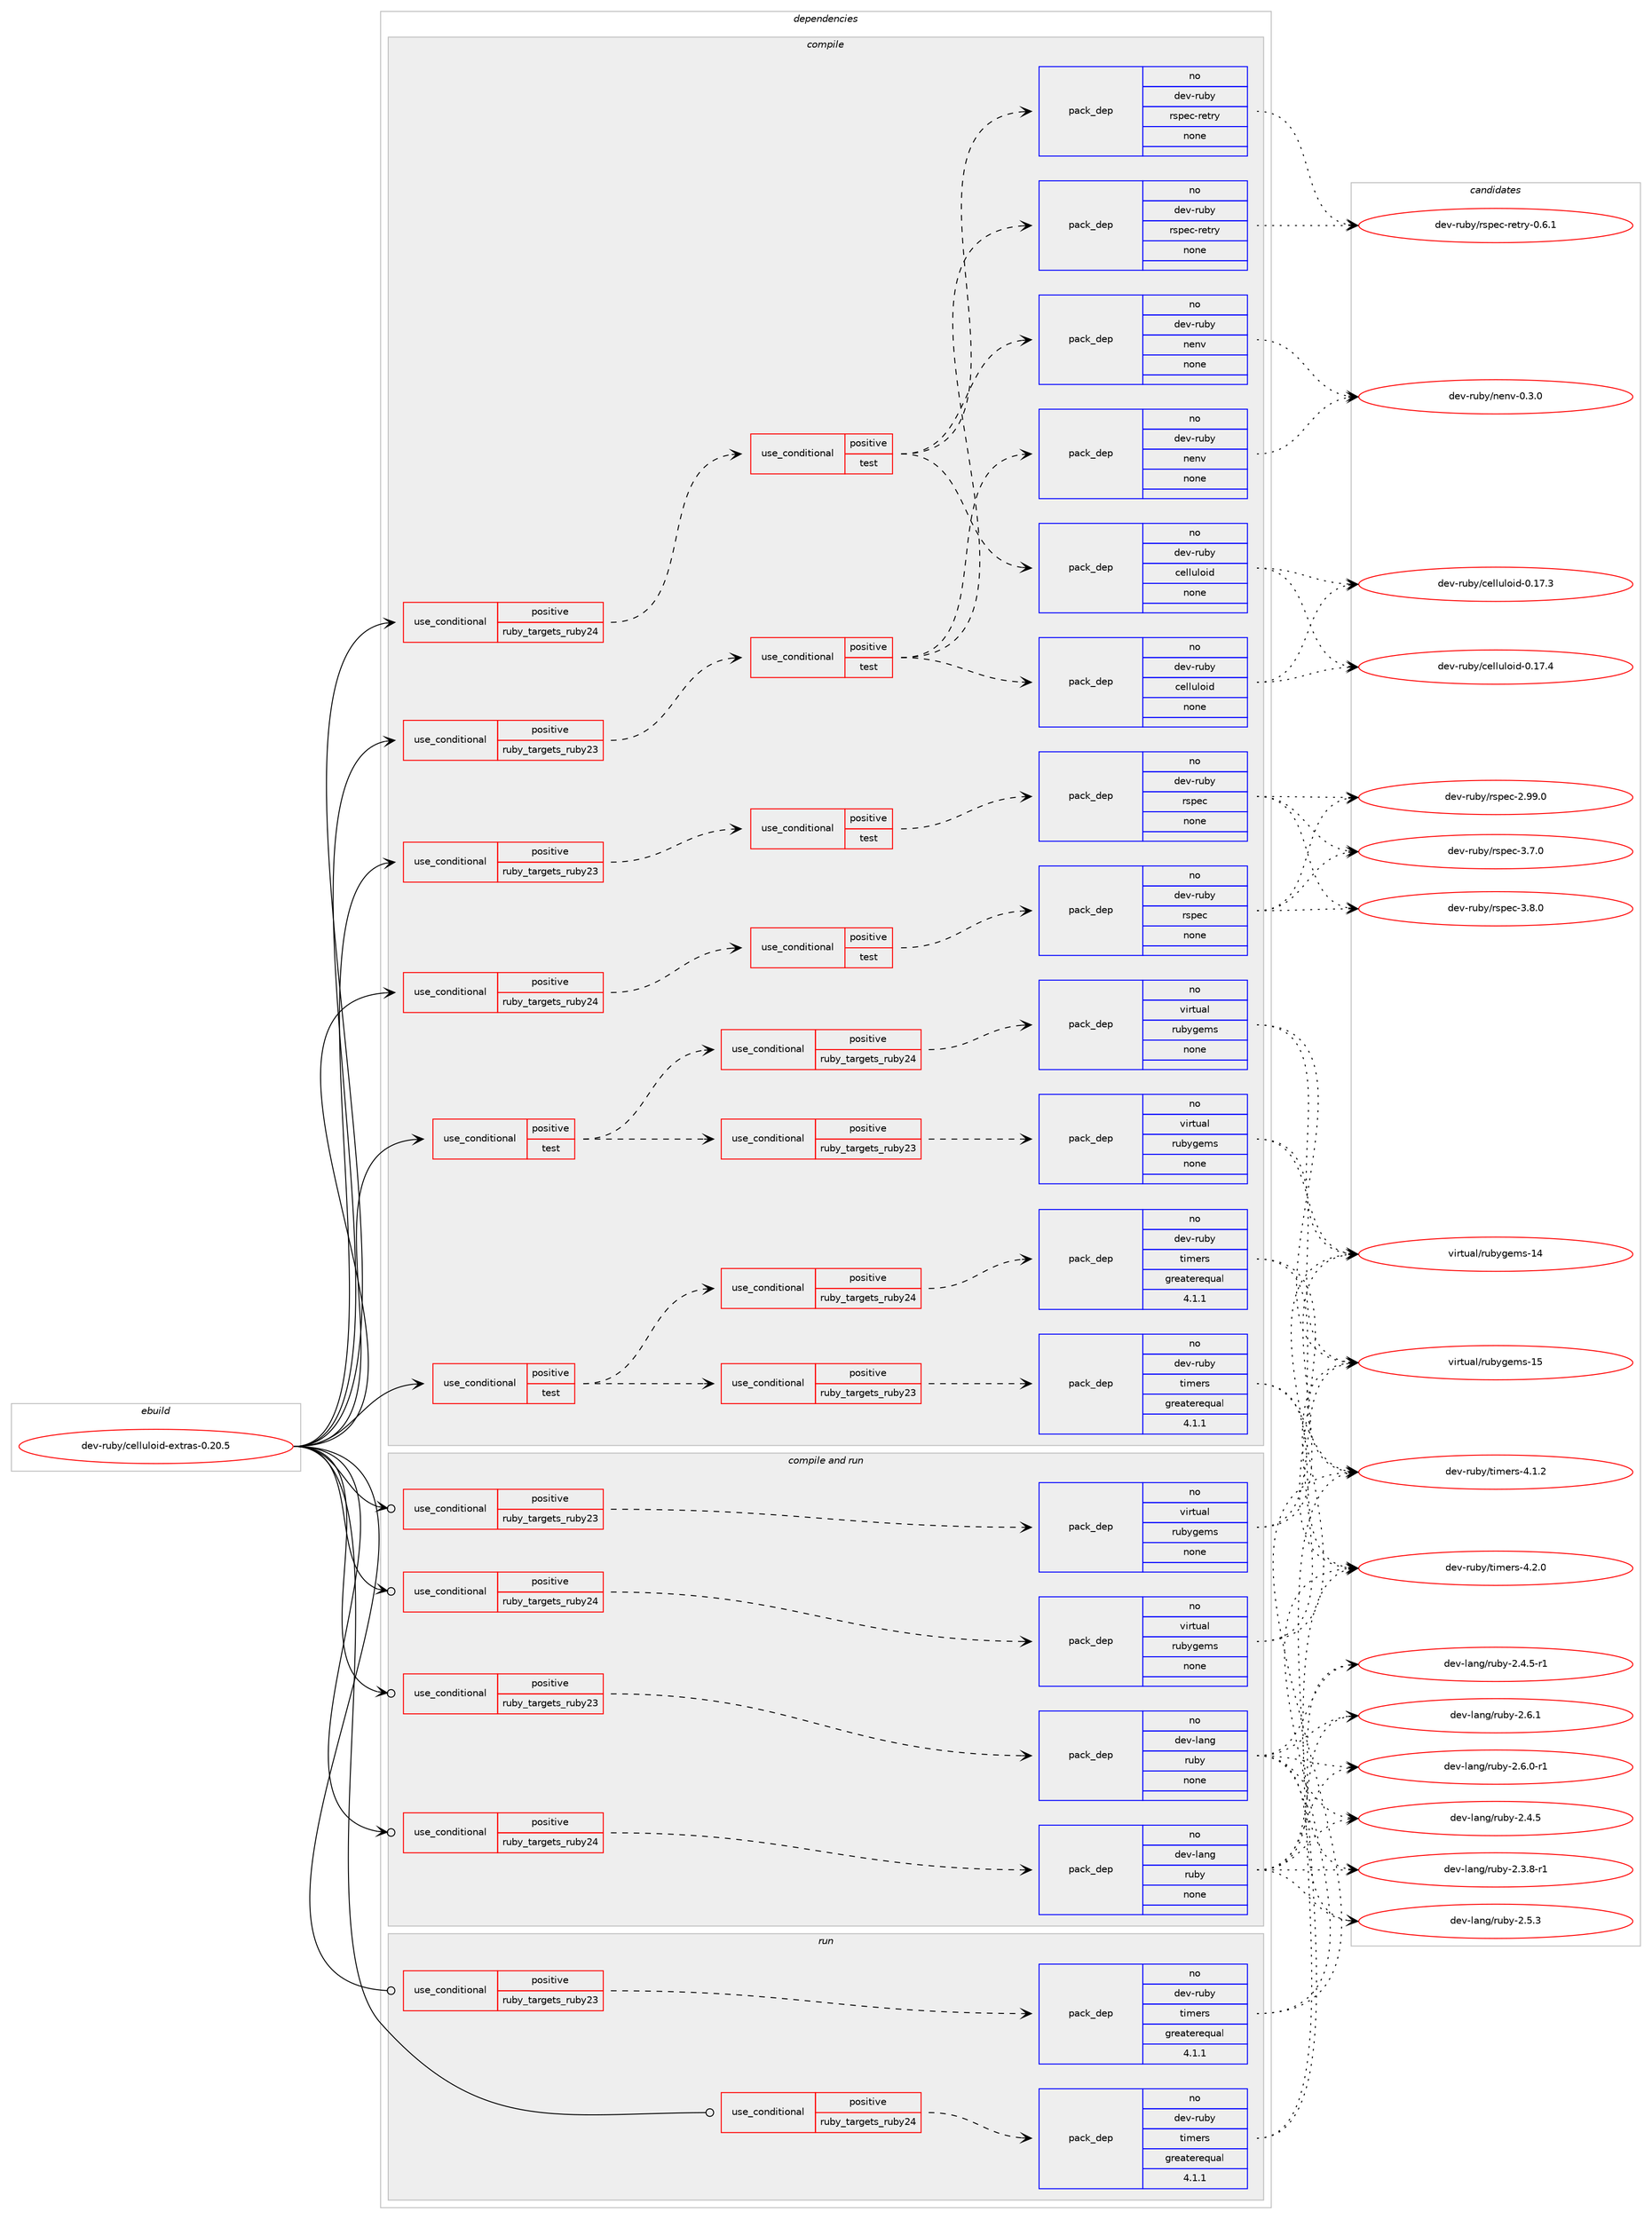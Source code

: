 digraph prolog {

# *************
# Graph options
# *************

newrank=true;
concentrate=true;
compound=true;
graph [rankdir=LR,fontname=Helvetica,fontsize=10,ranksep=1.5];#, ranksep=2.5, nodesep=0.2];
edge  [arrowhead=vee];
node  [fontname=Helvetica,fontsize=10];

# **********
# The ebuild
# **********

subgraph cluster_leftcol {
color=gray;
rank=same;
label=<<i>ebuild</i>>;
id [label="dev-ruby/celluloid-extras-0.20.5", color=red, width=4, href="../dev-ruby/celluloid-extras-0.20.5.svg"];
}

# ****************
# The dependencies
# ****************

subgraph cluster_midcol {
color=gray;
label=<<i>dependencies</i>>;
subgraph cluster_compile {
fillcolor="#eeeeee";
style=filled;
label=<<i>compile</i>>;
subgraph cond395978 {
dependency1486207 [label=<<TABLE BORDER="0" CELLBORDER="1" CELLSPACING="0" CELLPADDING="4"><TR><TD ROWSPAN="3" CELLPADDING="10">use_conditional</TD></TR><TR><TD>positive</TD></TR><TR><TD>ruby_targets_ruby23</TD></TR></TABLE>>, shape=none, color=red];
subgraph cond395979 {
dependency1486208 [label=<<TABLE BORDER="0" CELLBORDER="1" CELLSPACING="0" CELLPADDING="4"><TR><TD ROWSPAN="3" CELLPADDING="10">use_conditional</TD></TR><TR><TD>positive</TD></TR><TR><TD>test</TD></TR></TABLE>>, shape=none, color=red];
subgraph pack1066785 {
dependency1486209 [label=<<TABLE BORDER="0" CELLBORDER="1" CELLSPACING="0" CELLPADDING="4" WIDTH="220"><TR><TD ROWSPAN="6" CELLPADDING="30">pack_dep</TD></TR><TR><TD WIDTH="110">no</TD></TR><TR><TD>dev-ruby</TD></TR><TR><TD>celluloid</TD></TR><TR><TD>none</TD></TR><TR><TD></TD></TR></TABLE>>, shape=none, color=blue];
}
dependency1486208:e -> dependency1486209:w [weight=20,style="dashed",arrowhead="vee"];
subgraph pack1066786 {
dependency1486210 [label=<<TABLE BORDER="0" CELLBORDER="1" CELLSPACING="0" CELLPADDING="4" WIDTH="220"><TR><TD ROWSPAN="6" CELLPADDING="30">pack_dep</TD></TR><TR><TD WIDTH="110">no</TD></TR><TR><TD>dev-ruby</TD></TR><TR><TD>nenv</TD></TR><TR><TD>none</TD></TR><TR><TD></TD></TR></TABLE>>, shape=none, color=blue];
}
dependency1486208:e -> dependency1486210:w [weight=20,style="dashed",arrowhead="vee"];
subgraph pack1066787 {
dependency1486211 [label=<<TABLE BORDER="0" CELLBORDER="1" CELLSPACING="0" CELLPADDING="4" WIDTH="220"><TR><TD ROWSPAN="6" CELLPADDING="30">pack_dep</TD></TR><TR><TD WIDTH="110">no</TD></TR><TR><TD>dev-ruby</TD></TR><TR><TD>rspec-retry</TD></TR><TR><TD>none</TD></TR><TR><TD></TD></TR></TABLE>>, shape=none, color=blue];
}
dependency1486208:e -> dependency1486211:w [weight=20,style="dashed",arrowhead="vee"];
}
dependency1486207:e -> dependency1486208:w [weight=20,style="dashed",arrowhead="vee"];
}
id:e -> dependency1486207:w [weight=20,style="solid",arrowhead="vee"];
subgraph cond395980 {
dependency1486212 [label=<<TABLE BORDER="0" CELLBORDER="1" CELLSPACING="0" CELLPADDING="4"><TR><TD ROWSPAN="3" CELLPADDING="10">use_conditional</TD></TR><TR><TD>positive</TD></TR><TR><TD>ruby_targets_ruby23</TD></TR></TABLE>>, shape=none, color=red];
subgraph cond395981 {
dependency1486213 [label=<<TABLE BORDER="0" CELLBORDER="1" CELLSPACING="0" CELLPADDING="4"><TR><TD ROWSPAN="3" CELLPADDING="10">use_conditional</TD></TR><TR><TD>positive</TD></TR><TR><TD>test</TD></TR></TABLE>>, shape=none, color=red];
subgraph pack1066788 {
dependency1486214 [label=<<TABLE BORDER="0" CELLBORDER="1" CELLSPACING="0" CELLPADDING="4" WIDTH="220"><TR><TD ROWSPAN="6" CELLPADDING="30">pack_dep</TD></TR><TR><TD WIDTH="110">no</TD></TR><TR><TD>dev-ruby</TD></TR><TR><TD>rspec</TD></TR><TR><TD>none</TD></TR><TR><TD></TD></TR></TABLE>>, shape=none, color=blue];
}
dependency1486213:e -> dependency1486214:w [weight=20,style="dashed",arrowhead="vee"];
}
dependency1486212:e -> dependency1486213:w [weight=20,style="dashed",arrowhead="vee"];
}
id:e -> dependency1486212:w [weight=20,style="solid",arrowhead="vee"];
subgraph cond395982 {
dependency1486215 [label=<<TABLE BORDER="0" CELLBORDER="1" CELLSPACING="0" CELLPADDING="4"><TR><TD ROWSPAN="3" CELLPADDING="10">use_conditional</TD></TR><TR><TD>positive</TD></TR><TR><TD>ruby_targets_ruby24</TD></TR></TABLE>>, shape=none, color=red];
subgraph cond395983 {
dependency1486216 [label=<<TABLE BORDER="0" CELLBORDER="1" CELLSPACING="0" CELLPADDING="4"><TR><TD ROWSPAN="3" CELLPADDING="10">use_conditional</TD></TR><TR><TD>positive</TD></TR><TR><TD>test</TD></TR></TABLE>>, shape=none, color=red];
subgraph pack1066789 {
dependency1486217 [label=<<TABLE BORDER="0" CELLBORDER="1" CELLSPACING="0" CELLPADDING="4" WIDTH="220"><TR><TD ROWSPAN="6" CELLPADDING="30">pack_dep</TD></TR><TR><TD WIDTH="110">no</TD></TR><TR><TD>dev-ruby</TD></TR><TR><TD>celluloid</TD></TR><TR><TD>none</TD></TR><TR><TD></TD></TR></TABLE>>, shape=none, color=blue];
}
dependency1486216:e -> dependency1486217:w [weight=20,style="dashed",arrowhead="vee"];
subgraph pack1066790 {
dependency1486218 [label=<<TABLE BORDER="0" CELLBORDER="1" CELLSPACING="0" CELLPADDING="4" WIDTH="220"><TR><TD ROWSPAN="6" CELLPADDING="30">pack_dep</TD></TR><TR><TD WIDTH="110">no</TD></TR><TR><TD>dev-ruby</TD></TR><TR><TD>nenv</TD></TR><TR><TD>none</TD></TR><TR><TD></TD></TR></TABLE>>, shape=none, color=blue];
}
dependency1486216:e -> dependency1486218:w [weight=20,style="dashed",arrowhead="vee"];
subgraph pack1066791 {
dependency1486219 [label=<<TABLE BORDER="0" CELLBORDER="1" CELLSPACING="0" CELLPADDING="4" WIDTH="220"><TR><TD ROWSPAN="6" CELLPADDING="30">pack_dep</TD></TR><TR><TD WIDTH="110">no</TD></TR><TR><TD>dev-ruby</TD></TR><TR><TD>rspec-retry</TD></TR><TR><TD>none</TD></TR><TR><TD></TD></TR></TABLE>>, shape=none, color=blue];
}
dependency1486216:e -> dependency1486219:w [weight=20,style="dashed",arrowhead="vee"];
}
dependency1486215:e -> dependency1486216:w [weight=20,style="dashed",arrowhead="vee"];
}
id:e -> dependency1486215:w [weight=20,style="solid",arrowhead="vee"];
subgraph cond395984 {
dependency1486220 [label=<<TABLE BORDER="0" CELLBORDER="1" CELLSPACING="0" CELLPADDING="4"><TR><TD ROWSPAN="3" CELLPADDING="10">use_conditional</TD></TR><TR><TD>positive</TD></TR><TR><TD>ruby_targets_ruby24</TD></TR></TABLE>>, shape=none, color=red];
subgraph cond395985 {
dependency1486221 [label=<<TABLE BORDER="0" CELLBORDER="1" CELLSPACING="0" CELLPADDING="4"><TR><TD ROWSPAN="3" CELLPADDING="10">use_conditional</TD></TR><TR><TD>positive</TD></TR><TR><TD>test</TD></TR></TABLE>>, shape=none, color=red];
subgraph pack1066792 {
dependency1486222 [label=<<TABLE BORDER="0" CELLBORDER="1" CELLSPACING="0" CELLPADDING="4" WIDTH="220"><TR><TD ROWSPAN="6" CELLPADDING="30">pack_dep</TD></TR><TR><TD WIDTH="110">no</TD></TR><TR><TD>dev-ruby</TD></TR><TR><TD>rspec</TD></TR><TR><TD>none</TD></TR><TR><TD></TD></TR></TABLE>>, shape=none, color=blue];
}
dependency1486221:e -> dependency1486222:w [weight=20,style="dashed",arrowhead="vee"];
}
dependency1486220:e -> dependency1486221:w [weight=20,style="dashed",arrowhead="vee"];
}
id:e -> dependency1486220:w [weight=20,style="solid",arrowhead="vee"];
subgraph cond395986 {
dependency1486223 [label=<<TABLE BORDER="0" CELLBORDER="1" CELLSPACING="0" CELLPADDING="4"><TR><TD ROWSPAN="3" CELLPADDING="10">use_conditional</TD></TR><TR><TD>positive</TD></TR><TR><TD>test</TD></TR></TABLE>>, shape=none, color=red];
subgraph cond395987 {
dependency1486224 [label=<<TABLE BORDER="0" CELLBORDER="1" CELLSPACING="0" CELLPADDING="4"><TR><TD ROWSPAN="3" CELLPADDING="10">use_conditional</TD></TR><TR><TD>positive</TD></TR><TR><TD>ruby_targets_ruby23</TD></TR></TABLE>>, shape=none, color=red];
subgraph pack1066793 {
dependency1486225 [label=<<TABLE BORDER="0" CELLBORDER="1" CELLSPACING="0" CELLPADDING="4" WIDTH="220"><TR><TD ROWSPAN="6" CELLPADDING="30">pack_dep</TD></TR><TR><TD WIDTH="110">no</TD></TR><TR><TD>dev-ruby</TD></TR><TR><TD>timers</TD></TR><TR><TD>greaterequal</TD></TR><TR><TD>4.1.1</TD></TR></TABLE>>, shape=none, color=blue];
}
dependency1486224:e -> dependency1486225:w [weight=20,style="dashed",arrowhead="vee"];
}
dependency1486223:e -> dependency1486224:w [weight=20,style="dashed",arrowhead="vee"];
subgraph cond395988 {
dependency1486226 [label=<<TABLE BORDER="0" CELLBORDER="1" CELLSPACING="0" CELLPADDING="4"><TR><TD ROWSPAN="3" CELLPADDING="10">use_conditional</TD></TR><TR><TD>positive</TD></TR><TR><TD>ruby_targets_ruby24</TD></TR></TABLE>>, shape=none, color=red];
subgraph pack1066794 {
dependency1486227 [label=<<TABLE BORDER="0" CELLBORDER="1" CELLSPACING="0" CELLPADDING="4" WIDTH="220"><TR><TD ROWSPAN="6" CELLPADDING="30">pack_dep</TD></TR><TR><TD WIDTH="110">no</TD></TR><TR><TD>dev-ruby</TD></TR><TR><TD>timers</TD></TR><TR><TD>greaterequal</TD></TR><TR><TD>4.1.1</TD></TR></TABLE>>, shape=none, color=blue];
}
dependency1486226:e -> dependency1486227:w [weight=20,style="dashed",arrowhead="vee"];
}
dependency1486223:e -> dependency1486226:w [weight=20,style="dashed",arrowhead="vee"];
}
id:e -> dependency1486223:w [weight=20,style="solid",arrowhead="vee"];
subgraph cond395989 {
dependency1486228 [label=<<TABLE BORDER="0" CELLBORDER="1" CELLSPACING="0" CELLPADDING="4"><TR><TD ROWSPAN="3" CELLPADDING="10">use_conditional</TD></TR><TR><TD>positive</TD></TR><TR><TD>test</TD></TR></TABLE>>, shape=none, color=red];
subgraph cond395990 {
dependency1486229 [label=<<TABLE BORDER="0" CELLBORDER="1" CELLSPACING="0" CELLPADDING="4"><TR><TD ROWSPAN="3" CELLPADDING="10">use_conditional</TD></TR><TR><TD>positive</TD></TR><TR><TD>ruby_targets_ruby23</TD></TR></TABLE>>, shape=none, color=red];
subgraph pack1066795 {
dependency1486230 [label=<<TABLE BORDER="0" CELLBORDER="1" CELLSPACING="0" CELLPADDING="4" WIDTH="220"><TR><TD ROWSPAN="6" CELLPADDING="30">pack_dep</TD></TR><TR><TD WIDTH="110">no</TD></TR><TR><TD>virtual</TD></TR><TR><TD>rubygems</TD></TR><TR><TD>none</TD></TR><TR><TD></TD></TR></TABLE>>, shape=none, color=blue];
}
dependency1486229:e -> dependency1486230:w [weight=20,style="dashed",arrowhead="vee"];
}
dependency1486228:e -> dependency1486229:w [weight=20,style="dashed",arrowhead="vee"];
subgraph cond395991 {
dependency1486231 [label=<<TABLE BORDER="0" CELLBORDER="1" CELLSPACING="0" CELLPADDING="4"><TR><TD ROWSPAN="3" CELLPADDING="10">use_conditional</TD></TR><TR><TD>positive</TD></TR><TR><TD>ruby_targets_ruby24</TD></TR></TABLE>>, shape=none, color=red];
subgraph pack1066796 {
dependency1486232 [label=<<TABLE BORDER="0" CELLBORDER="1" CELLSPACING="0" CELLPADDING="4" WIDTH="220"><TR><TD ROWSPAN="6" CELLPADDING="30">pack_dep</TD></TR><TR><TD WIDTH="110">no</TD></TR><TR><TD>virtual</TD></TR><TR><TD>rubygems</TD></TR><TR><TD>none</TD></TR><TR><TD></TD></TR></TABLE>>, shape=none, color=blue];
}
dependency1486231:e -> dependency1486232:w [weight=20,style="dashed",arrowhead="vee"];
}
dependency1486228:e -> dependency1486231:w [weight=20,style="dashed",arrowhead="vee"];
}
id:e -> dependency1486228:w [weight=20,style="solid",arrowhead="vee"];
}
subgraph cluster_compileandrun {
fillcolor="#eeeeee";
style=filled;
label=<<i>compile and run</i>>;
subgraph cond395992 {
dependency1486233 [label=<<TABLE BORDER="0" CELLBORDER="1" CELLSPACING="0" CELLPADDING="4"><TR><TD ROWSPAN="3" CELLPADDING="10">use_conditional</TD></TR><TR><TD>positive</TD></TR><TR><TD>ruby_targets_ruby23</TD></TR></TABLE>>, shape=none, color=red];
subgraph pack1066797 {
dependency1486234 [label=<<TABLE BORDER="0" CELLBORDER="1" CELLSPACING="0" CELLPADDING="4" WIDTH="220"><TR><TD ROWSPAN="6" CELLPADDING="30">pack_dep</TD></TR><TR><TD WIDTH="110">no</TD></TR><TR><TD>dev-lang</TD></TR><TR><TD>ruby</TD></TR><TR><TD>none</TD></TR><TR><TD></TD></TR></TABLE>>, shape=none, color=blue];
}
dependency1486233:e -> dependency1486234:w [weight=20,style="dashed",arrowhead="vee"];
}
id:e -> dependency1486233:w [weight=20,style="solid",arrowhead="odotvee"];
subgraph cond395993 {
dependency1486235 [label=<<TABLE BORDER="0" CELLBORDER="1" CELLSPACING="0" CELLPADDING="4"><TR><TD ROWSPAN="3" CELLPADDING="10">use_conditional</TD></TR><TR><TD>positive</TD></TR><TR><TD>ruby_targets_ruby23</TD></TR></TABLE>>, shape=none, color=red];
subgraph pack1066798 {
dependency1486236 [label=<<TABLE BORDER="0" CELLBORDER="1" CELLSPACING="0" CELLPADDING="4" WIDTH="220"><TR><TD ROWSPAN="6" CELLPADDING="30">pack_dep</TD></TR><TR><TD WIDTH="110">no</TD></TR><TR><TD>virtual</TD></TR><TR><TD>rubygems</TD></TR><TR><TD>none</TD></TR><TR><TD></TD></TR></TABLE>>, shape=none, color=blue];
}
dependency1486235:e -> dependency1486236:w [weight=20,style="dashed",arrowhead="vee"];
}
id:e -> dependency1486235:w [weight=20,style="solid",arrowhead="odotvee"];
subgraph cond395994 {
dependency1486237 [label=<<TABLE BORDER="0" CELLBORDER="1" CELLSPACING="0" CELLPADDING="4"><TR><TD ROWSPAN="3" CELLPADDING="10">use_conditional</TD></TR><TR><TD>positive</TD></TR><TR><TD>ruby_targets_ruby24</TD></TR></TABLE>>, shape=none, color=red];
subgraph pack1066799 {
dependency1486238 [label=<<TABLE BORDER="0" CELLBORDER="1" CELLSPACING="0" CELLPADDING="4" WIDTH="220"><TR><TD ROWSPAN="6" CELLPADDING="30">pack_dep</TD></TR><TR><TD WIDTH="110">no</TD></TR><TR><TD>dev-lang</TD></TR><TR><TD>ruby</TD></TR><TR><TD>none</TD></TR><TR><TD></TD></TR></TABLE>>, shape=none, color=blue];
}
dependency1486237:e -> dependency1486238:w [weight=20,style="dashed",arrowhead="vee"];
}
id:e -> dependency1486237:w [weight=20,style="solid",arrowhead="odotvee"];
subgraph cond395995 {
dependency1486239 [label=<<TABLE BORDER="0" CELLBORDER="1" CELLSPACING="0" CELLPADDING="4"><TR><TD ROWSPAN="3" CELLPADDING="10">use_conditional</TD></TR><TR><TD>positive</TD></TR><TR><TD>ruby_targets_ruby24</TD></TR></TABLE>>, shape=none, color=red];
subgraph pack1066800 {
dependency1486240 [label=<<TABLE BORDER="0" CELLBORDER="1" CELLSPACING="0" CELLPADDING="4" WIDTH="220"><TR><TD ROWSPAN="6" CELLPADDING="30">pack_dep</TD></TR><TR><TD WIDTH="110">no</TD></TR><TR><TD>virtual</TD></TR><TR><TD>rubygems</TD></TR><TR><TD>none</TD></TR><TR><TD></TD></TR></TABLE>>, shape=none, color=blue];
}
dependency1486239:e -> dependency1486240:w [weight=20,style="dashed",arrowhead="vee"];
}
id:e -> dependency1486239:w [weight=20,style="solid",arrowhead="odotvee"];
}
subgraph cluster_run {
fillcolor="#eeeeee";
style=filled;
label=<<i>run</i>>;
subgraph cond395996 {
dependency1486241 [label=<<TABLE BORDER="0" CELLBORDER="1" CELLSPACING="0" CELLPADDING="4"><TR><TD ROWSPAN="3" CELLPADDING="10">use_conditional</TD></TR><TR><TD>positive</TD></TR><TR><TD>ruby_targets_ruby23</TD></TR></TABLE>>, shape=none, color=red];
subgraph pack1066801 {
dependency1486242 [label=<<TABLE BORDER="0" CELLBORDER="1" CELLSPACING="0" CELLPADDING="4" WIDTH="220"><TR><TD ROWSPAN="6" CELLPADDING="30">pack_dep</TD></TR><TR><TD WIDTH="110">no</TD></TR><TR><TD>dev-ruby</TD></TR><TR><TD>timers</TD></TR><TR><TD>greaterequal</TD></TR><TR><TD>4.1.1</TD></TR></TABLE>>, shape=none, color=blue];
}
dependency1486241:e -> dependency1486242:w [weight=20,style="dashed",arrowhead="vee"];
}
id:e -> dependency1486241:w [weight=20,style="solid",arrowhead="odot"];
subgraph cond395997 {
dependency1486243 [label=<<TABLE BORDER="0" CELLBORDER="1" CELLSPACING="0" CELLPADDING="4"><TR><TD ROWSPAN="3" CELLPADDING="10">use_conditional</TD></TR><TR><TD>positive</TD></TR><TR><TD>ruby_targets_ruby24</TD></TR></TABLE>>, shape=none, color=red];
subgraph pack1066802 {
dependency1486244 [label=<<TABLE BORDER="0" CELLBORDER="1" CELLSPACING="0" CELLPADDING="4" WIDTH="220"><TR><TD ROWSPAN="6" CELLPADDING="30">pack_dep</TD></TR><TR><TD WIDTH="110">no</TD></TR><TR><TD>dev-ruby</TD></TR><TR><TD>timers</TD></TR><TR><TD>greaterequal</TD></TR><TR><TD>4.1.1</TD></TR></TABLE>>, shape=none, color=blue];
}
dependency1486243:e -> dependency1486244:w [weight=20,style="dashed",arrowhead="vee"];
}
id:e -> dependency1486243:w [weight=20,style="solid",arrowhead="odot"];
}
}

# **************
# The candidates
# **************

subgraph cluster_choices {
rank=same;
color=gray;
label=<<i>candidates</i>>;

subgraph choice1066785 {
color=black;
nodesep=1;
choice1001011184511411798121479910110810811710811110510045484649554651 [label="dev-ruby/celluloid-0.17.3", color=red, width=4,href="../dev-ruby/celluloid-0.17.3.svg"];
choice1001011184511411798121479910110810811710811110510045484649554652 [label="dev-ruby/celluloid-0.17.4", color=red, width=4,href="../dev-ruby/celluloid-0.17.4.svg"];
dependency1486209:e -> choice1001011184511411798121479910110810811710811110510045484649554651:w [style=dotted,weight="100"];
dependency1486209:e -> choice1001011184511411798121479910110810811710811110510045484649554652:w [style=dotted,weight="100"];
}
subgraph choice1066786 {
color=black;
nodesep=1;
choice100101118451141179812147110101110118454846514648 [label="dev-ruby/nenv-0.3.0", color=red, width=4,href="../dev-ruby/nenv-0.3.0.svg"];
dependency1486210:e -> choice100101118451141179812147110101110118454846514648:w [style=dotted,weight="100"];
}
subgraph choice1066787 {
color=black;
nodesep=1;
choice1001011184511411798121471141151121019945114101116114121454846544649 [label="dev-ruby/rspec-retry-0.6.1", color=red, width=4,href="../dev-ruby/rspec-retry-0.6.1.svg"];
dependency1486211:e -> choice1001011184511411798121471141151121019945114101116114121454846544649:w [style=dotted,weight="100"];
}
subgraph choice1066788 {
color=black;
nodesep=1;
choice1001011184511411798121471141151121019945504657574648 [label="dev-ruby/rspec-2.99.0", color=red, width=4,href="../dev-ruby/rspec-2.99.0.svg"];
choice10010111845114117981214711411511210199455146554648 [label="dev-ruby/rspec-3.7.0", color=red, width=4,href="../dev-ruby/rspec-3.7.0.svg"];
choice10010111845114117981214711411511210199455146564648 [label="dev-ruby/rspec-3.8.0", color=red, width=4,href="../dev-ruby/rspec-3.8.0.svg"];
dependency1486214:e -> choice1001011184511411798121471141151121019945504657574648:w [style=dotted,weight="100"];
dependency1486214:e -> choice10010111845114117981214711411511210199455146554648:w [style=dotted,weight="100"];
dependency1486214:e -> choice10010111845114117981214711411511210199455146564648:w [style=dotted,weight="100"];
}
subgraph choice1066789 {
color=black;
nodesep=1;
choice1001011184511411798121479910110810811710811110510045484649554651 [label="dev-ruby/celluloid-0.17.3", color=red, width=4,href="../dev-ruby/celluloid-0.17.3.svg"];
choice1001011184511411798121479910110810811710811110510045484649554652 [label="dev-ruby/celluloid-0.17.4", color=red, width=4,href="../dev-ruby/celluloid-0.17.4.svg"];
dependency1486217:e -> choice1001011184511411798121479910110810811710811110510045484649554651:w [style=dotted,weight="100"];
dependency1486217:e -> choice1001011184511411798121479910110810811710811110510045484649554652:w [style=dotted,weight="100"];
}
subgraph choice1066790 {
color=black;
nodesep=1;
choice100101118451141179812147110101110118454846514648 [label="dev-ruby/nenv-0.3.0", color=red, width=4,href="../dev-ruby/nenv-0.3.0.svg"];
dependency1486218:e -> choice100101118451141179812147110101110118454846514648:w [style=dotted,weight="100"];
}
subgraph choice1066791 {
color=black;
nodesep=1;
choice1001011184511411798121471141151121019945114101116114121454846544649 [label="dev-ruby/rspec-retry-0.6.1", color=red, width=4,href="../dev-ruby/rspec-retry-0.6.1.svg"];
dependency1486219:e -> choice1001011184511411798121471141151121019945114101116114121454846544649:w [style=dotted,weight="100"];
}
subgraph choice1066792 {
color=black;
nodesep=1;
choice1001011184511411798121471141151121019945504657574648 [label="dev-ruby/rspec-2.99.0", color=red, width=4,href="../dev-ruby/rspec-2.99.0.svg"];
choice10010111845114117981214711411511210199455146554648 [label="dev-ruby/rspec-3.7.0", color=red, width=4,href="../dev-ruby/rspec-3.7.0.svg"];
choice10010111845114117981214711411511210199455146564648 [label="dev-ruby/rspec-3.8.0", color=red, width=4,href="../dev-ruby/rspec-3.8.0.svg"];
dependency1486222:e -> choice1001011184511411798121471141151121019945504657574648:w [style=dotted,weight="100"];
dependency1486222:e -> choice10010111845114117981214711411511210199455146554648:w [style=dotted,weight="100"];
dependency1486222:e -> choice10010111845114117981214711411511210199455146564648:w [style=dotted,weight="100"];
}
subgraph choice1066793 {
color=black;
nodesep=1;
choice100101118451141179812147116105109101114115455246494650 [label="dev-ruby/timers-4.1.2", color=red, width=4,href="../dev-ruby/timers-4.1.2.svg"];
choice100101118451141179812147116105109101114115455246504648 [label="dev-ruby/timers-4.2.0", color=red, width=4,href="../dev-ruby/timers-4.2.0.svg"];
dependency1486225:e -> choice100101118451141179812147116105109101114115455246494650:w [style=dotted,weight="100"];
dependency1486225:e -> choice100101118451141179812147116105109101114115455246504648:w [style=dotted,weight="100"];
}
subgraph choice1066794 {
color=black;
nodesep=1;
choice100101118451141179812147116105109101114115455246494650 [label="dev-ruby/timers-4.1.2", color=red, width=4,href="../dev-ruby/timers-4.1.2.svg"];
choice100101118451141179812147116105109101114115455246504648 [label="dev-ruby/timers-4.2.0", color=red, width=4,href="../dev-ruby/timers-4.2.0.svg"];
dependency1486227:e -> choice100101118451141179812147116105109101114115455246494650:w [style=dotted,weight="100"];
dependency1486227:e -> choice100101118451141179812147116105109101114115455246504648:w [style=dotted,weight="100"];
}
subgraph choice1066795 {
color=black;
nodesep=1;
choice118105114116117971084711411798121103101109115454952 [label="virtual/rubygems-14", color=red, width=4,href="../virtual/rubygems-14.svg"];
choice118105114116117971084711411798121103101109115454953 [label="virtual/rubygems-15", color=red, width=4,href="../virtual/rubygems-15.svg"];
dependency1486230:e -> choice118105114116117971084711411798121103101109115454952:w [style=dotted,weight="100"];
dependency1486230:e -> choice118105114116117971084711411798121103101109115454953:w [style=dotted,weight="100"];
}
subgraph choice1066796 {
color=black;
nodesep=1;
choice118105114116117971084711411798121103101109115454952 [label="virtual/rubygems-14", color=red, width=4,href="../virtual/rubygems-14.svg"];
choice118105114116117971084711411798121103101109115454953 [label="virtual/rubygems-15", color=red, width=4,href="../virtual/rubygems-15.svg"];
dependency1486232:e -> choice118105114116117971084711411798121103101109115454952:w [style=dotted,weight="100"];
dependency1486232:e -> choice118105114116117971084711411798121103101109115454953:w [style=dotted,weight="100"];
}
subgraph choice1066797 {
color=black;
nodesep=1;
choice100101118451089711010347114117981214550465146564511449 [label="dev-lang/ruby-2.3.8-r1", color=red, width=4,href="../dev-lang/ruby-2.3.8-r1.svg"];
choice10010111845108971101034711411798121455046524653 [label="dev-lang/ruby-2.4.5", color=red, width=4,href="../dev-lang/ruby-2.4.5.svg"];
choice100101118451089711010347114117981214550465246534511449 [label="dev-lang/ruby-2.4.5-r1", color=red, width=4,href="../dev-lang/ruby-2.4.5-r1.svg"];
choice10010111845108971101034711411798121455046534651 [label="dev-lang/ruby-2.5.3", color=red, width=4,href="../dev-lang/ruby-2.5.3.svg"];
choice100101118451089711010347114117981214550465446484511449 [label="dev-lang/ruby-2.6.0-r1", color=red, width=4,href="../dev-lang/ruby-2.6.0-r1.svg"];
choice10010111845108971101034711411798121455046544649 [label="dev-lang/ruby-2.6.1", color=red, width=4,href="../dev-lang/ruby-2.6.1.svg"];
dependency1486234:e -> choice100101118451089711010347114117981214550465146564511449:w [style=dotted,weight="100"];
dependency1486234:e -> choice10010111845108971101034711411798121455046524653:w [style=dotted,weight="100"];
dependency1486234:e -> choice100101118451089711010347114117981214550465246534511449:w [style=dotted,weight="100"];
dependency1486234:e -> choice10010111845108971101034711411798121455046534651:w [style=dotted,weight="100"];
dependency1486234:e -> choice100101118451089711010347114117981214550465446484511449:w [style=dotted,weight="100"];
dependency1486234:e -> choice10010111845108971101034711411798121455046544649:w [style=dotted,weight="100"];
}
subgraph choice1066798 {
color=black;
nodesep=1;
choice118105114116117971084711411798121103101109115454952 [label="virtual/rubygems-14", color=red, width=4,href="../virtual/rubygems-14.svg"];
choice118105114116117971084711411798121103101109115454953 [label="virtual/rubygems-15", color=red, width=4,href="../virtual/rubygems-15.svg"];
dependency1486236:e -> choice118105114116117971084711411798121103101109115454952:w [style=dotted,weight="100"];
dependency1486236:e -> choice118105114116117971084711411798121103101109115454953:w [style=dotted,weight="100"];
}
subgraph choice1066799 {
color=black;
nodesep=1;
choice100101118451089711010347114117981214550465146564511449 [label="dev-lang/ruby-2.3.8-r1", color=red, width=4,href="../dev-lang/ruby-2.3.8-r1.svg"];
choice10010111845108971101034711411798121455046524653 [label="dev-lang/ruby-2.4.5", color=red, width=4,href="../dev-lang/ruby-2.4.5.svg"];
choice100101118451089711010347114117981214550465246534511449 [label="dev-lang/ruby-2.4.5-r1", color=red, width=4,href="../dev-lang/ruby-2.4.5-r1.svg"];
choice10010111845108971101034711411798121455046534651 [label="dev-lang/ruby-2.5.3", color=red, width=4,href="../dev-lang/ruby-2.5.3.svg"];
choice100101118451089711010347114117981214550465446484511449 [label="dev-lang/ruby-2.6.0-r1", color=red, width=4,href="../dev-lang/ruby-2.6.0-r1.svg"];
choice10010111845108971101034711411798121455046544649 [label="dev-lang/ruby-2.6.1", color=red, width=4,href="../dev-lang/ruby-2.6.1.svg"];
dependency1486238:e -> choice100101118451089711010347114117981214550465146564511449:w [style=dotted,weight="100"];
dependency1486238:e -> choice10010111845108971101034711411798121455046524653:w [style=dotted,weight="100"];
dependency1486238:e -> choice100101118451089711010347114117981214550465246534511449:w [style=dotted,weight="100"];
dependency1486238:e -> choice10010111845108971101034711411798121455046534651:w [style=dotted,weight="100"];
dependency1486238:e -> choice100101118451089711010347114117981214550465446484511449:w [style=dotted,weight="100"];
dependency1486238:e -> choice10010111845108971101034711411798121455046544649:w [style=dotted,weight="100"];
}
subgraph choice1066800 {
color=black;
nodesep=1;
choice118105114116117971084711411798121103101109115454952 [label="virtual/rubygems-14", color=red, width=4,href="../virtual/rubygems-14.svg"];
choice118105114116117971084711411798121103101109115454953 [label="virtual/rubygems-15", color=red, width=4,href="../virtual/rubygems-15.svg"];
dependency1486240:e -> choice118105114116117971084711411798121103101109115454952:w [style=dotted,weight="100"];
dependency1486240:e -> choice118105114116117971084711411798121103101109115454953:w [style=dotted,weight="100"];
}
subgraph choice1066801 {
color=black;
nodesep=1;
choice100101118451141179812147116105109101114115455246494650 [label="dev-ruby/timers-4.1.2", color=red, width=4,href="../dev-ruby/timers-4.1.2.svg"];
choice100101118451141179812147116105109101114115455246504648 [label="dev-ruby/timers-4.2.0", color=red, width=4,href="../dev-ruby/timers-4.2.0.svg"];
dependency1486242:e -> choice100101118451141179812147116105109101114115455246494650:w [style=dotted,weight="100"];
dependency1486242:e -> choice100101118451141179812147116105109101114115455246504648:w [style=dotted,weight="100"];
}
subgraph choice1066802 {
color=black;
nodesep=1;
choice100101118451141179812147116105109101114115455246494650 [label="dev-ruby/timers-4.1.2", color=red, width=4,href="../dev-ruby/timers-4.1.2.svg"];
choice100101118451141179812147116105109101114115455246504648 [label="dev-ruby/timers-4.2.0", color=red, width=4,href="../dev-ruby/timers-4.2.0.svg"];
dependency1486244:e -> choice100101118451141179812147116105109101114115455246494650:w [style=dotted,weight="100"];
dependency1486244:e -> choice100101118451141179812147116105109101114115455246504648:w [style=dotted,weight="100"];
}
}

}
